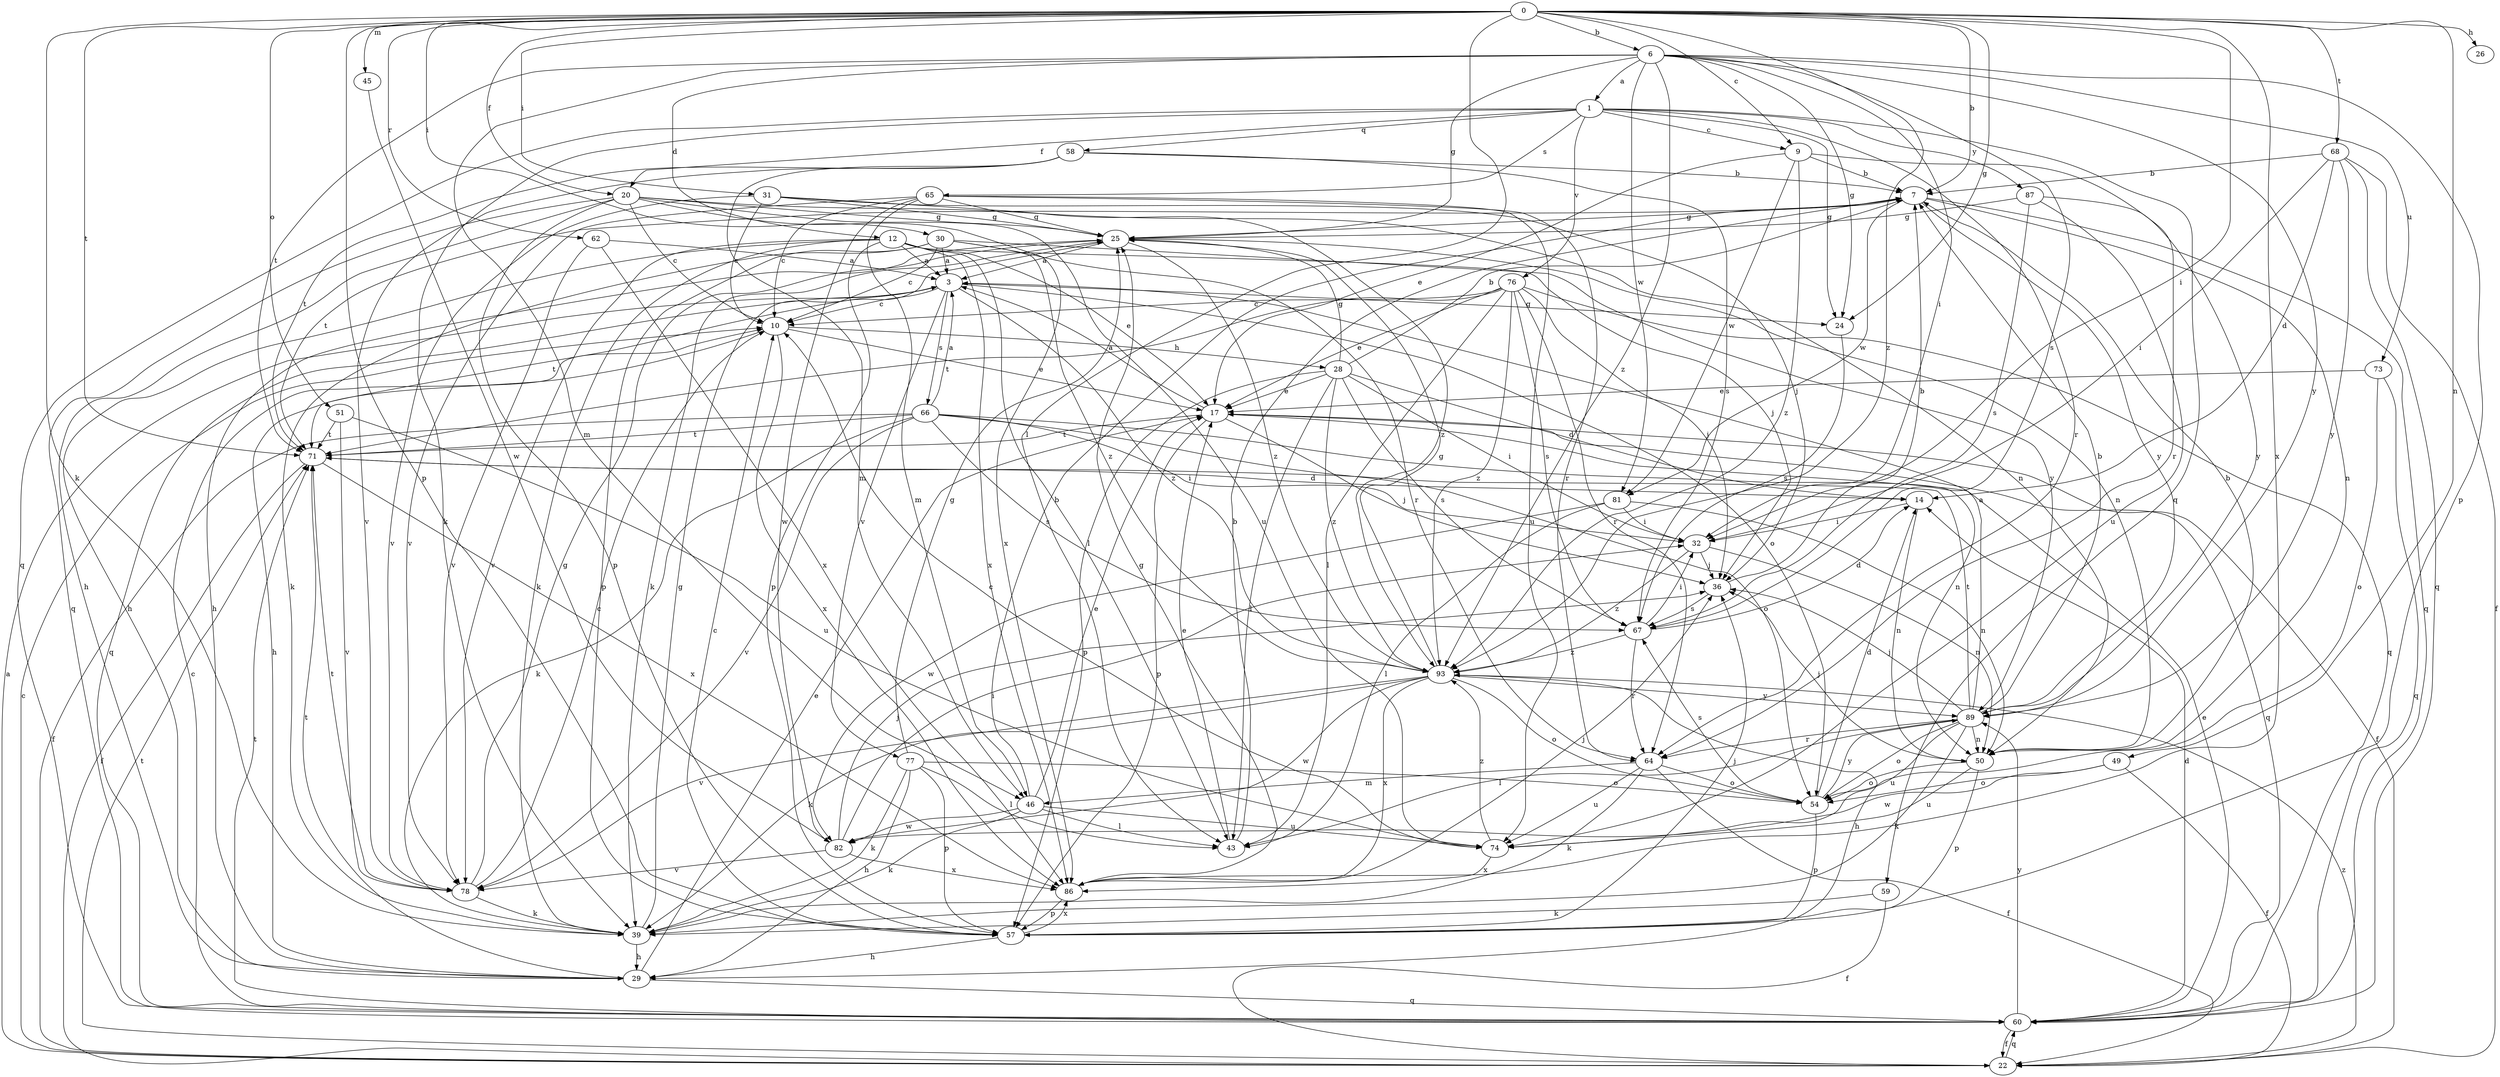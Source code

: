strict digraph  {
0;
1;
3;
6;
7;
9;
10;
12;
14;
17;
20;
22;
24;
25;
26;
28;
29;
30;
31;
32;
36;
39;
43;
45;
46;
49;
50;
51;
54;
57;
58;
59;
60;
62;
64;
65;
66;
67;
68;
71;
73;
74;
76;
77;
78;
81;
82;
86;
87;
89;
93;
0 -> 6  [label=b];
0 -> 7  [label=b];
0 -> 9  [label=c];
0 -> 20  [label=f];
0 -> 24  [label=g];
0 -> 26  [label=h];
0 -> 30  [label=i];
0 -> 31  [label=i];
0 -> 32  [label=i];
0 -> 39  [label=k];
0 -> 43  [label=l];
0 -> 45  [label=m];
0 -> 49  [label=n];
0 -> 51  [label=o];
0 -> 57  [label=p];
0 -> 62  [label=r];
0 -> 68  [label=t];
0 -> 71  [label=t];
0 -> 86  [label=x];
0 -> 93  [label=z];
1 -> 9  [label=c];
1 -> 20  [label=f];
1 -> 24  [label=g];
1 -> 39  [label=k];
1 -> 58  [label=q];
1 -> 59  [label=q];
1 -> 60  [label=q];
1 -> 64  [label=r];
1 -> 65  [label=s];
1 -> 76  [label=v];
1 -> 87  [label=y];
3 -> 10  [label=c];
3 -> 24  [label=g];
3 -> 54  [label=o];
3 -> 60  [label=q];
3 -> 66  [label=s];
3 -> 71  [label=t];
3 -> 77  [label=v];
3 -> 93  [label=z];
6 -> 1  [label=a];
6 -> 12  [label=d];
6 -> 24  [label=g];
6 -> 25  [label=g];
6 -> 32  [label=i];
6 -> 46  [label=m];
6 -> 57  [label=p];
6 -> 67  [label=s];
6 -> 71  [label=t];
6 -> 73  [label=u];
6 -> 81  [label=w];
6 -> 89  [label=y];
6 -> 93  [label=z];
7 -> 25  [label=g];
7 -> 50  [label=n];
7 -> 60  [label=q];
7 -> 71  [label=t];
7 -> 81  [label=w];
7 -> 89  [label=y];
9 -> 7  [label=b];
9 -> 17  [label=e];
9 -> 64  [label=r];
9 -> 81  [label=w];
9 -> 93  [label=z];
10 -> 17  [label=e];
10 -> 28  [label=h];
10 -> 29  [label=h];
10 -> 86  [label=x];
12 -> 3  [label=a];
12 -> 17  [label=e];
12 -> 29  [label=h];
12 -> 36  [label=j];
12 -> 39  [label=k];
12 -> 43  [label=l];
12 -> 57  [label=p];
12 -> 78  [label=v];
12 -> 86  [label=x];
14 -> 32  [label=i];
14 -> 50  [label=n];
17 -> 3  [label=a];
17 -> 22  [label=f];
17 -> 36  [label=j];
17 -> 57  [label=p];
17 -> 60  [label=q];
17 -> 71  [label=t];
20 -> 10  [label=c];
20 -> 25  [label=g];
20 -> 29  [label=h];
20 -> 50  [label=n];
20 -> 57  [label=p];
20 -> 60  [label=q];
20 -> 74  [label=u];
20 -> 86  [label=x];
22 -> 3  [label=a];
22 -> 10  [label=c];
22 -> 60  [label=q];
22 -> 71  [label=t];
22 -> 93  [label=z];
24 -> 67  [label=s];
25 -> 3  [label=a];
25 -> 29  [label=h];
25 -> 39  [label=k];
25 -> 50  [label=n];
25 -> 93  [label=z];
28 -> 7  [label=b];
28 -> 14  [label=d];
28 -> 17  [label=e];
28 -> 25  [label=g];
28 -> 32  [label=i];
28 -> 43  [label=l];
28 -> 57  [label=p];
28 -> 67  [label=s];
28 -> 93  [label=z];
29 -> 17  [label=e];
29 -> 60  [label=q];
29 -> 71  [label=t];
30 -> 3  [label=a];
30 -> 10  [label=c];
30 -> 39  [label=k];
30 -> 57  [label=p];
30 -> 64  [label=r];
30 -> 89  [label=y];
30 -> 93  [label=z];
31 -> 10  [label=c];
31 -> 25  [label=g];
31 -> 36  [label=j];
31 -> 78  [label=v];
31 -> 93  [label=z];
32 -> 36  [label=j];
32 -> 50  [label=n];
32 -> 93  [label=z];
36 -> 7  [label=b];
36 -> 67  [label=s];
39 -> 25  [label=g];
39 -> 29  [label=h];
43 -> 7  [label=b];
43 -> 17  [label=e];
45 -> 82  [label=w];
46 -> 7  [label=b];
46 -> 17  [label=e];
46 -> 39  [label=k];
46 -> 43  [label=l];
46 -> 74  [label=u];
46 -> 82  [label=w];
49 -> 22  [label=f];
49 -> 54  [label=o];
49 -> 82  [label=w];
50 -> 7  [label=b];
50 -> 36  [label=j];
50 -> 54  [label=o];
50 -> 57  [label=p];
50 -> 74  [label=u];
51 -> 71  [label=t];
51 -> 74  [label=u];
51 -> 78  [label=v];
54 -> 14  [label=d];
54 -> 57  [label=p];
54 -> 67  [label=s];
54 -> 89  [label=y];
57 -> 10  [label=c];
57 -> 29  [label=h];
57 -> 36  [label=j];
57 -> 86  [label=x];
58 -> 7  [label=b];
58 -> 46  [label=m];
58 -> 67  [label=s];
58 -> 71  [label=t];
58 -> 78  [label=v];
59 -> 22  [label=f];
59 -> 39  [label=k];
60 -> 10  [label=c];
60 -> 14  [label=d];
60 -> 17  [label=e];
60 -> 22  [label=f];
60 -> 71  [label=t];
60 -> 89  [label=y];
62 -> 3  [label=a];
62 -> 78  [label=v];
62 -> 86  [label=x];
64 -> 22  [label=f];
64 -> 39  [label=k];
64 -> 46  [label=m];
64 -> 54  [label=o];
64 -> 74  [label=u];
65 -> 10  [label=c];
65 -> 25  [label=g];
65 -> 46  [label=m];
65 -> 64  [label=r];
65 -> 74  [label=u];
65 -> 78  [label=v];
65 -> 82  [label=w];
66 -> 3  [label=a];
66 -> 22  [label=f];
66 -> 32  [label=i];
66 -> 39  [label=k];
66 -> 50  [label=n];
66 -> 54  [label=o];
66 -> 67  [label=s];
66 -> 71  [label=t];
66 -> 78  [label=v];
67 -> 14  [label=d];
67 -> 32  [label=i];
67 -> 64  [label=r];
67 -> 93  [label=z];
68 -> 7  [label=b];
68 -> 14  [label=d];
68 -> 22  [label=f];
68 -> 32  [label=i];
68 -> 60  [label=q];
68 -> 89  [label=y];
71 -> 14  [label=d];
71 -> 22  [label=f];
71 -> 86  [label=x];
73 -> 17  [label=e];
73 -> 54  [label=o];
73 -> 60  [label=q];
74 -> 10  [label=c];
74 -> 86  [label=x];
74 -> 93  [label=z];
76 -> 10  [label=c];
76 -> 17  [label=e];
76 -> 36  [label=j];
76 -> 43  [label=l];
76 -> 60  [label=q];
76 -> 64  [label=r];
76 -> 67  [label=s];
76 -> 71  [label=t];
76 -> 93  [label=z];
77 -> 25  [label=g];
77 -> 29  [label=h];
77 -> 39  [label=k];
77 -> 43  [label=l];
77 -> 54  [label=o];
77 -> 57  [label=p];
78 -> 10  [label=c];
78 -> 25  [label=g];
78 -> 39  [label=k];
78 -> 71  [label=t];
81 -> 32  [label=i];
81 -> 43  [label=l];
81 -> 50  [label=n];
81 -> 82  [label=w];
82 -> 32  [label=i];
82 -> 36  [label=j];
82 -> 78  [label=v];
82 -> 86  [label=x];
86 -> 25  [label=g];
86 -> 36  [label=j];
86 -> 57  [label=p];
87 -> 25  [label=g];
87 -> 67  [label=s];
87 -> 74  [label=u];
87 -> 89  [label=y];
89 -> 3  [label=a];
89 -> 7  [label=b];
89 -> 36  [label=j];
89 -> 39  [label=k];
89 -> 43  [label=l];
89 -> 50  [label=n];
89 -> 54  [label=o];
89 -> 64  [label=r];
89 -> 71  [label=t];
89 -> 74  [label=u];
93 -> 25  [label=g];
93 -> 29  [label=h];
93 -> 39  [label=k];
93 -> 54  [label=o];
93 -> 78  [label=v];
93 -> 82  [label=w];
93 -> 86  [label=x];
93 -> 89  [label=y];
}
